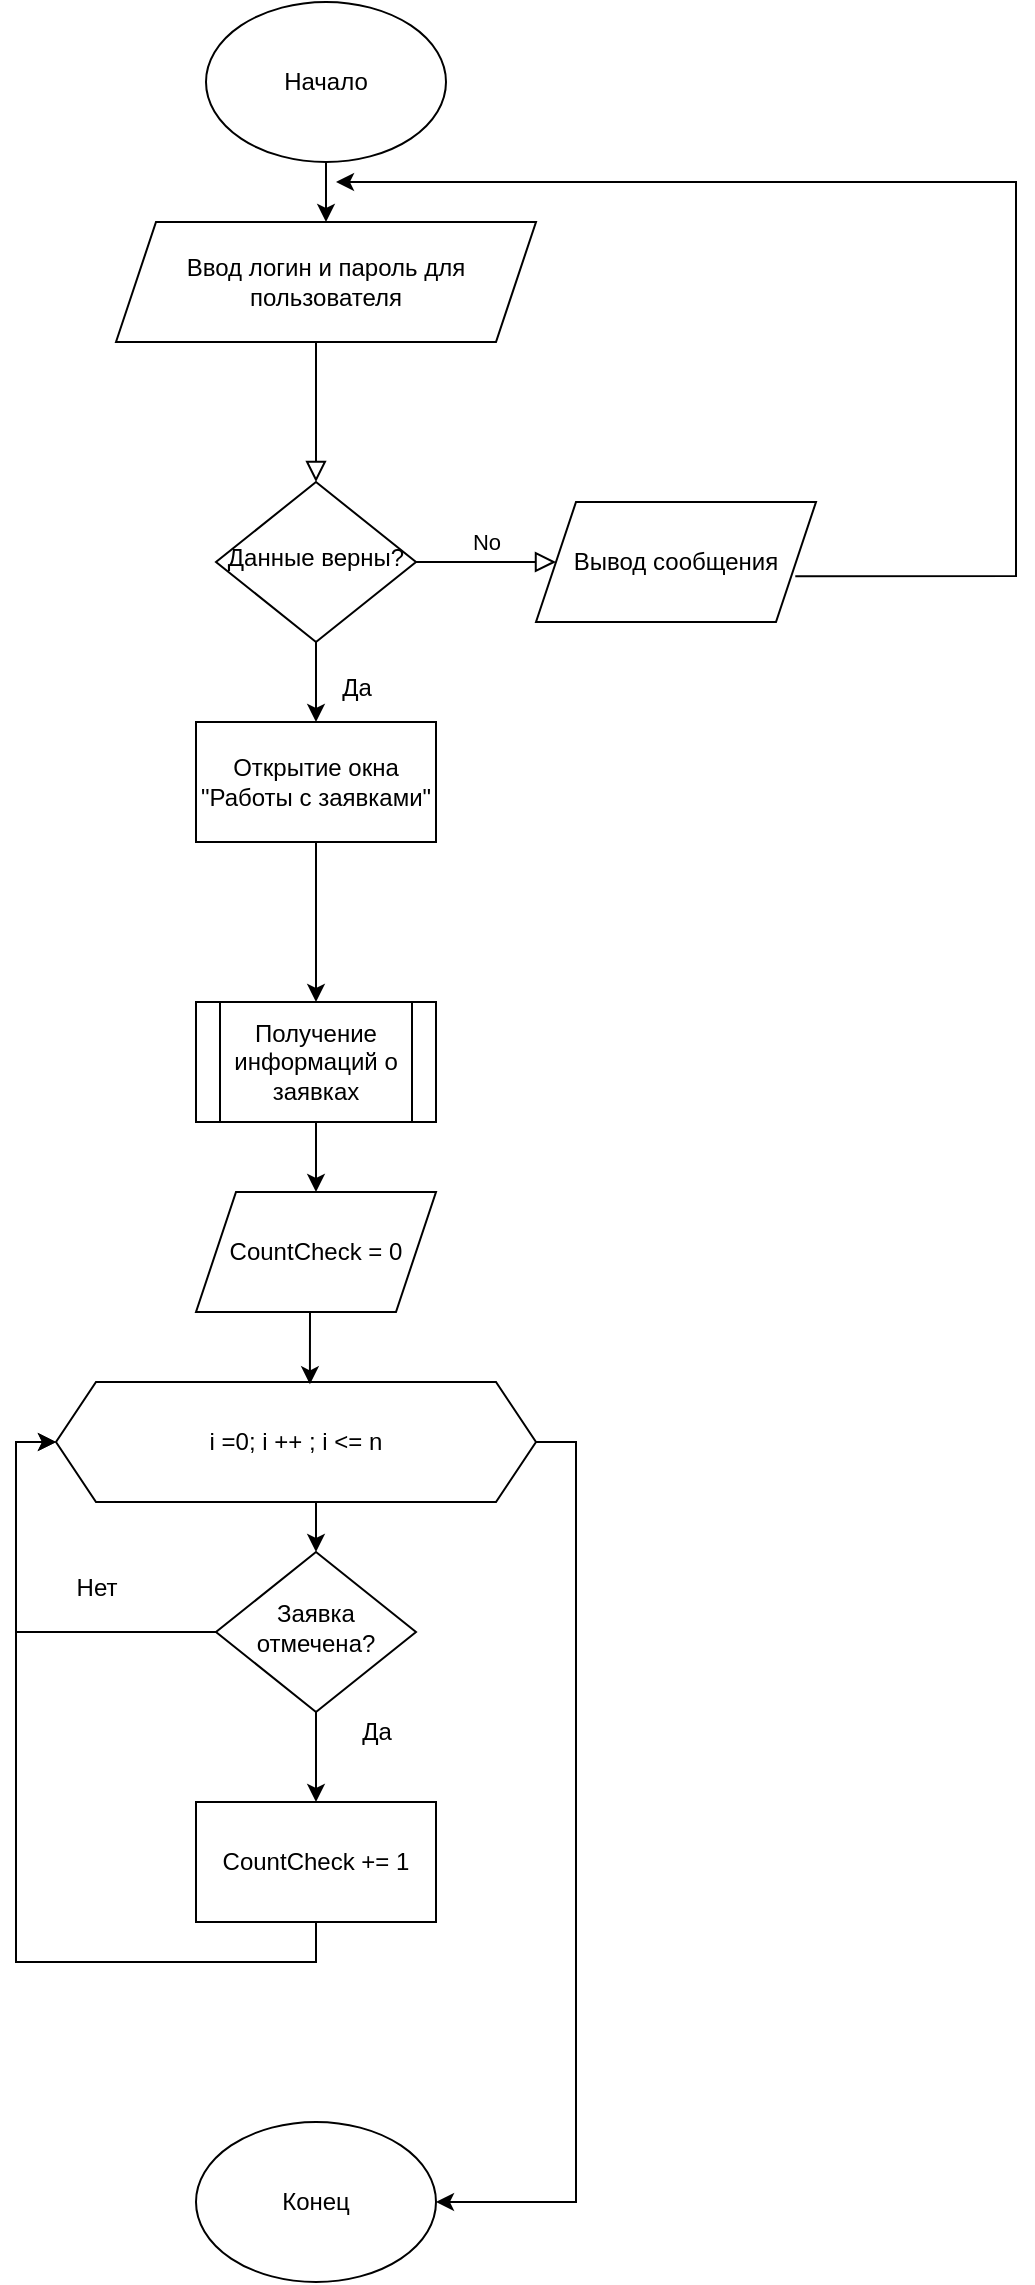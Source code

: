 <mxfile version="24.5.3" type="device">
  <diagram id="C5RBs43oDa-KdzZeNtuy" name="Page-1">
    <mxGraphModel dx="1150" dy="1768" grid="1" gridSize="10" guides="1" tooltips="1" connect="1" arrows="1" fold="1" page="1" pageScale="1" pageWidth="827" pageHeight="1169" math="0" shadow="0">
      <root>
        <mxCell id="WIyWlLk6GJQsqaUBKTNV-0" />
        <mxCell id="WIyWlLk6GJQsqaUBKTNV-1" parent="WIyWlLk6GJQsqaUBKTNV-0" />
        <mxCell id="WIyWlLk6GJQsqaUBKTNV-2" value="" style="rounded=0;html=1;jettySize=auto;orthogonalLoop=1;fontSize=11;endArrow=block;endFill=0;endSize=8;strokeWidth=1;shadow=0;labelBackgroundColor=none;edgeStyle=orthogonalEdgeStyle;exitX=0.465;exitY=0.98;exitDx=0;exitDy=0;exitPerimeter=0;" parent="WIyWlLk6GJQsqaUBKTNV-1" source="PI3w08Dtzv8E1uoWVXFL-1" target="WIyWlLk6GJQsqaUBKTNV-6" edge="1">
          <mxGeometry relative="1" as="geometry">
            <mxPoint x="220" y="120" as="sourcePoint" />
            <Array as="points">
              <mxPoint x="220" y="99" />
            </Array>
          </mxGeometry>
        </mxCell>
        <mxCell id="WIyWlLk6GJQsqaUBKTNV-5" value="No" style="edgeStyle=orthogonalEdgeStyle;rounded=0;html=1;jettySize=auto;orthogonalLoop=1;fontSize=11;endArrow=block;endFill=0;endSize=8;strokeWidth=1;shadow=0;labelBackgroundColor=none;entryX=0;entryY=0.5;entryDx=0;entryDy=0;" parent="WIyWlLk6GJQsqaUBKTNV-1" source="WIyWlLk6GJQsqaUBKTNV-6" target="PI3w08Dtzv8E1uoWVXFL-2" edge="1">
          <mxGeometry y="10" relative="1" as="geometry">
            <mxPoint as="offset" />
            <mxPoint x="320" y="210" as="targetPoint" />
          </mxGeometry>
        </mxCell>
        <mxCell id="PI3w08Dtzv8E1uoWVXFL-29" style="edgeStyle=orthogonalEdgeStyle;rounded=0;orthogonalLoop=1;jettySize=auto;html=1;exitX=0.5;exitY=1;exitDx=0;exitDy=0;entryX=0.5;entryY=0;entryDx=0;entryDy=0;" parent="WIyWlLk6GJQsqaUBKTNV-1" source="WIyWlLk6GJQsqaUBKTNV-6" target="PI3w08Dtzv8E1uoWVXFL-9" edge="1">
          <mxGeometry relative="1" as="geometry" />
        </mxCell>
        <mxCell id="WIyWlLk6GJQsqaUBKTNV-6" value="Данные верны?" style="rhombus;whiteSpace=wrap;html=1;shadow=0;fontFamily=Helvetica;fontSize=12;align=center;strokeWidth=1;spacing=6;spacingTop=-4;" parent="WIyWlLk6GJQsqaUBKTNV-1" vertex="1">
          <mxGeometry x="170" y="170" width="100" height="80" as="geometry" />
        </mxCell>
        <mxCell id="PI3w08Dtzv8E1uoWVXFL-4" style="edgeStyle=orthogonalEdgeStyle;rounded=0;orthogonalLoop=1;jettySize=auto;html=1;exitX=0.5;exitY=1;exitDx=0;exitDy=0;entryX=0.5;entryY=0;entryDx=0;entryDy=0;" parent="WIyWlLk6GJQsqaUBKTNV-1" source="PI3w08Dtzv8E1uoWVXFL-0" target="PI3w08Dtzv8E1uoWVXFL-1" edge="1">
          <mxGeometry relative="1" as="geometry" />
        </mxCell>
        <mxCell id="PI3w08Dtzv8E1uoWVXFL-0" value="Начало" style="ellipse;whiteSpace=wrap;html=1;" parent="WIyWlLk6GJQsqaUBKTNV-1" vertex="1">
          <mxGeometry x="165" y="-70" width="120" height="80" as="geometry" />
        </mxCell>
        <mxCell id="PI3w08Dtzv8E1uoWVXFL-1" value="Ввод логин и пароль для пользователя" style="shape=parallelogram;perimeter=parallelogramPerimeter;whiteSpace=wrap;html=1;fixedSize=1;" parent="WIyWlLk6GJQsqaUBKTNV-1" vertex="1">
          <mxGeometry x="120" y="40" width="210" height="60" as="geometry" />
        </mxCell>
        <mxCell id="PI3w08Dtzv8E1uoWVXFL-2" value="Вывод сообщения" style="shape=parallelogram;perimeter=parallelogramPerimeter;whiteSpace=wrap;html=1;fixedSize=1;" parent="WIyWlLk6GJQsqaUBKTNV-1" vertex="1">
          <mxGeometry x="330" y="180" width="140" height="60" as="geometry" />
        </mxCell>
        <mxCell id="PI3w08Dtzv8E1uoWVXFL-22" style="edgeStyle=orthogonalEdgeStyle;rounded=0;orthogonalLoop=1;jettySize=auto;html=1;exitX=0.5;exitY=1;exitDx=0;exitDy=0;entryX=0.5;entryY=0;entryDx=0;entryDy=0;" parent="WIyWlLk6GJQsqaUBKTNV-1" source="PI3w08Dtzv8E1uoWVXFL-6" target="PI3w08Dtzv8E1uoWVXFL-13" edge="1">
          <mxGeometry relative="1" as="geometry" />
        </mxCell>
        <mxCell id="PI3w08Dtzv8E1uoWVXFL-27" style="edgeStyle=orthogonalEdgeStyle;rounded=0;orthogonalLoop=1;jettySize=auto;html=1;exitX=1;exitY=0.5;exitDx=0;exitDy=0;entryX=1;entryY=0.5;entryDx=0;entryDy=0;" parent="WIyWlLk6GJQsqaUBKTNV-1" source="PI3w08Dtzv8E1uoWVXFL-6" target="PI3w08Dtzv8E1uoWVXFL-26" edge="1">
          <mxGeometry relative="1" as="geometry" />
        </mxCell>
        <mxCell id="PI3w08Dtzv8E1uoWVXFL-6" value="i =0; i ++ ; i &amp;lt;= n" style="shape=hexagon;perimeter=hexagonPerimeter2;whiteSpace=wrap;html=1;fixedSize=1;" parent="WIyWlLk6GJQsqaUBKTNV-1" vertex="1">
          <mxGeometry x="90" y="620" width="240" height="60" as="geometry" />
        </mxCell>
        <mxCell id="PI3w08Dtzv8E1uoWVXFL-20" style="edgeStyle=orthogonalEdgeStyle;rounded=0;orthogonalLoop=1;jettySize=auto;html=1;exitX=0.5;exitY=1;exitDx=0;exitDy=0;entryX=0.5;entryY=0;entryDx=0;entryDy=0;" parent="WIyWlLk6GJQsqaUBKTNV-1" source="PI3w08Dtzv8E1uoWVXFL-7" target="PI3w08Dtzv8E1uoWVXFL-19" edge="1">
          <mxGeometry relative="1" as="geometry" />
        </mxCell>
        <mxCell id="PI3w08Dtzv8E1uoWVXFL-7" value="Получение информаций о заявках" style="shape=process;whiteSpace=wrap;html=1;backgroundOutline=1;" parent="WIyWlLk6GJQsqaUBKTNV-1" vertex="1">
          <mxGeometry x="160" y="430" width="120" height="60" as="geometry" />
        </mxCell>
        <mxCell id="PI3w08Dtzv8E1uoWVXFL-11" style="edgeStyle=orthogonalEdgeStyle;rounded=0;orthogonalLoop=1;jettySize=auto;html=1;exitX=0.5;exitY=1;exitDx=0;exitDy=0;entryX=0.5;entryY=0;entryDx=0;entryDy=0;" parent="WIyWlLk6GJQsqaUBKTNV-1" source="PI3w08Dtzv8E1uoWVXFL-9" target="PI3w08Dtzv8E1uoWVXFL-7" edge="1">
          <mxGeometry relative="1" as="geometry" />
        </mxCell>
        <mxCell id="PI3w08Dtzv8E1uoWVXFL-9" value="Открытие окна &quot;Работы с заявками&quot;" style="rounded=0;whiteSpace=wrap;html=1;" parent="WIyWlLk6GJQsqaUBKTNV-1" vertex="1">
          <mxGeometry x="160" y="290" width="120" height="60" as="geometry" />
        </mxCell>
        <mxCell id="PI3w08Dtzv8E1uoWVXFL-13" value="Заявка отмечена?" style="rhombus;whiteSpace=wrap;html=1;shadow=0;fontFamily=Helvetica;fontSize=12;align=center;strokeWidth=1;spacing=6;spacingTop=-4;" parent="WIyWlLk6GJQsqaUBKTNV-1" vertex="1">
          <mxGeometry x="170" y="705" width="100" height="80" as="geometry" />
        </mxCell>
        <mxCell id="PI3w08Dtzv8E1uoWVXFL-14" value="" style="endArrow=classic;html=1;rounded=0;exitX=0.5;exitY=1;exitDx=0;exitDy=0;entryX=0.5;entryY=0;entryDx=0;entryDy=0;" parent="WIyWlLk6GJQsqaUBKTNV-1" source="PI3w08Dtzv8E1uoWVXFL-13" target="PI3w08Dtzv8E1uoWVXFL-16" edge="1">
          <mxGeometry width="50" height="50" relative="1" as="geometry">
            <mxPoint x="90" y="860" as="sourcePoint" />
            <mxPoint x="220" y="750" as="targetPoint" />
          </mxGeometry>
        </mxCell>
        <mxCell id="PI3w08Dtzv8E1uoWVXFL-15" value="Да" style="text;html=1;align=center;verticalAlign=middle;resizable=0;points=[];autosize=1;strokeColor=none;fillColor=none;" parent="WIyWlLk6GJQsqaUBKTNV-1" vertex="1">
          <mxGeometry x="230" y="780" width="40" height="30" as="geometry" />
        </mxCell>
        <mxCell id="PI3w08Dtzv8E1uoWVXFL-23" style="edgeStyle=orthogonalEdgeStyle;rounded=0;orthogonalLoop=1;jettySize=auto;html=1;exitX=0.5;exitY=1;exitDx=0;exitDy=0;entryX=0;entryY=0.5;entryDx=0;entryDy=0;" parent="WIyWlLk6GJQsqaUBKTNV-1" source="PI3w08Dtzv8E1uoWVXFL-16" target="PI3w08Dtzv8E1uoWVXFL-6" edge="1">
          <mxGeometry relative="1" as="geometry" />
        </mxCell>
        <mxCell id="PI3w08Dtzv8E1uoWVXFL-16" value="CountCheck += 1" style="rounded=0;whiteSpace=wrap;html=1;" parent="WIyWlLk6GJQsqaUBKTNV-1" vertex="1">
          <mxGeometry x="160" y="830" width="120" height="60" as="geometry" />
        </mxCell>
        <mxCell id="PI3w08Dtzv8E1uoWVXFL-19" value="CountCheck = 0" style="shape=parallelogram;perimeter=parallelogramPerimeter;whiteSpace=wrap;html=1;fixedSize=1;" parent="WIyWlLk6GJQsqaUBKTNV-1" vertex="1">
          <mxGeometry x="160" y="525" width="120" height="60" as="geometry" />
        </mxCell>
        <mxCell id="PI3w08Dtzv8E1uoWVXFL-21" style="edgeStyle=orthogonalEdgeStyle;rounded=0;orthogonalLoop=1;jettySize=auto;html=1;exitX=0.5;exitY=1;exitDx=0;exitDy=0;entryX=0.529;entryY=0.019;entryDx=0;entryDy=0;entryPerimeter=0;" parent="WIyWlLk6GJQsqaUBKTNV-1" source="PI3w08Dtzv8E1uoWVXFL-19" target="PI3w08Dtzv8E1uoWVXFL-6" edge="1">
          <mxGeometry relative="1" as="geometry" />
        </mxCell>
        <mxCell id="PI3w08Dtzv8E1uoWVXFL-24" value="" style="endArrow=classic;html=1;rounded=0;exitX=0;exitY=0.5;exitDx=0;exitDy=0;entryX=0;entryY=0.5;entryDx=0;entryDy=0;" parent="WIyWlLk6GJQsqaUBKTNV-1" source="PI3w08Dtzv8E1uoWVXFL-13" target="PI3w08Dtzv8E1uoWVXFL-6" edge="1">
          <mxGeometry width="50" height="50" relative="1" as="geometry">
            <mxPoint x="30" y="800" as="sourcePoint" />
            <mxPoint x="80" y="750" as="targetPoint" />
            <Array as="points">
              <mxPoint x="70" y="745" />
              <mxPoint x="70" y="650" />
            </Array>
          </mxGeometry>
        </mxCell>
        <mxCell id="PI3w08Dtzv8E1uoWVXFL-25" value="Нет" style="text;html=1;align=center;verticalAlign=middle;resizable=0;points=[];autosize=1;strokeColor=none;fillColor=none;" parent="WIyWlLk6GJQsqaUBKTNV-1" vertex="1">
          <mxGeometry x="90" y="708" width="40" height="30" as="geometry" />
        </mxCell>
        <mxCell id="PI3w08Dtzv8E1uoWVXFL-26" value="Конец" style="ellipse;whiteSpace=wrap;html=1;" parent="WIyWlLk6GJQsqaUBKTNV-1" vertex="1">
          <mxGeometry x="160" y="990" width="120" height="80" as="geometry" />
        </mxCell>
        <mxCell id="PI3w08Dtzv8E1uoWVXFL-28" value="" style="endArrow=classic;html=1;rounded=0;exitX=0.926;exitY=0.619;exitDx=0;exitDy=0;exitPerimeter=0;" parent="WIyWlLk6GJQsqaUBKTNV-1" source="PI3w08Dtzv8E1uoWVXFL-2" edge="1">
          <mxGeometry width="50" height="50" relative="1" as="geometry">
            <mxPoint x="460" y="280" as="sourcePoint" />
            <mxPoint x="230" y="20" as="targetPoint" />
            <Array as="points">
              <mxPoint x="570" y="217" />
              <mxPoint x="570" y="20" />
            </Array>
          </mxGeometry>
        </mxCell>
        <mxCell id="PI3w08Dtzv8E1uoWVXFL-30" value="Да" style="text;html=1;align=center;verticalAlign=middle;resizable=0;points=[];autosize=1;strokeColor=none;fillColor=none;" parent="WIyWlLk6GJQsqaUBKTNV-1" vertex="1">
          <mxGeometry x="220" y="258" width="40" height="30" as="geometry" />
        </mxCell>
      </root>
    </mxGraphModel>
  </diagram>
</mxfile>
